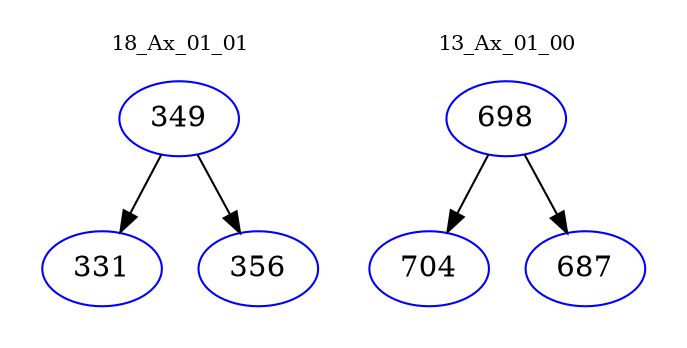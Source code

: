 digraph{
subgraph cluster_0 {
color = white
label = "18_Ax_01_01";
fontsize=10;
T0_349 [label="349", color="blue"]
T0_349 -> T0_331 [color="black"]
T0_331 [label="331", color="blue"]
T0_349 -> T0_356 [color="black"]
T0_356 [label="356", color="blue"]
}
subgraph cluster_1 {
color = white
label = "13_Ax_01_00";
fontsize=10;
T1_698 [label="698", color="blue"]
T1_698 -> T1_704 [color="black"]
T1_704 [label="704", color="blue"]
T1_698 -> T1_687 [color="black"]
T1_687 [label="687", color="blue"]
}
}
